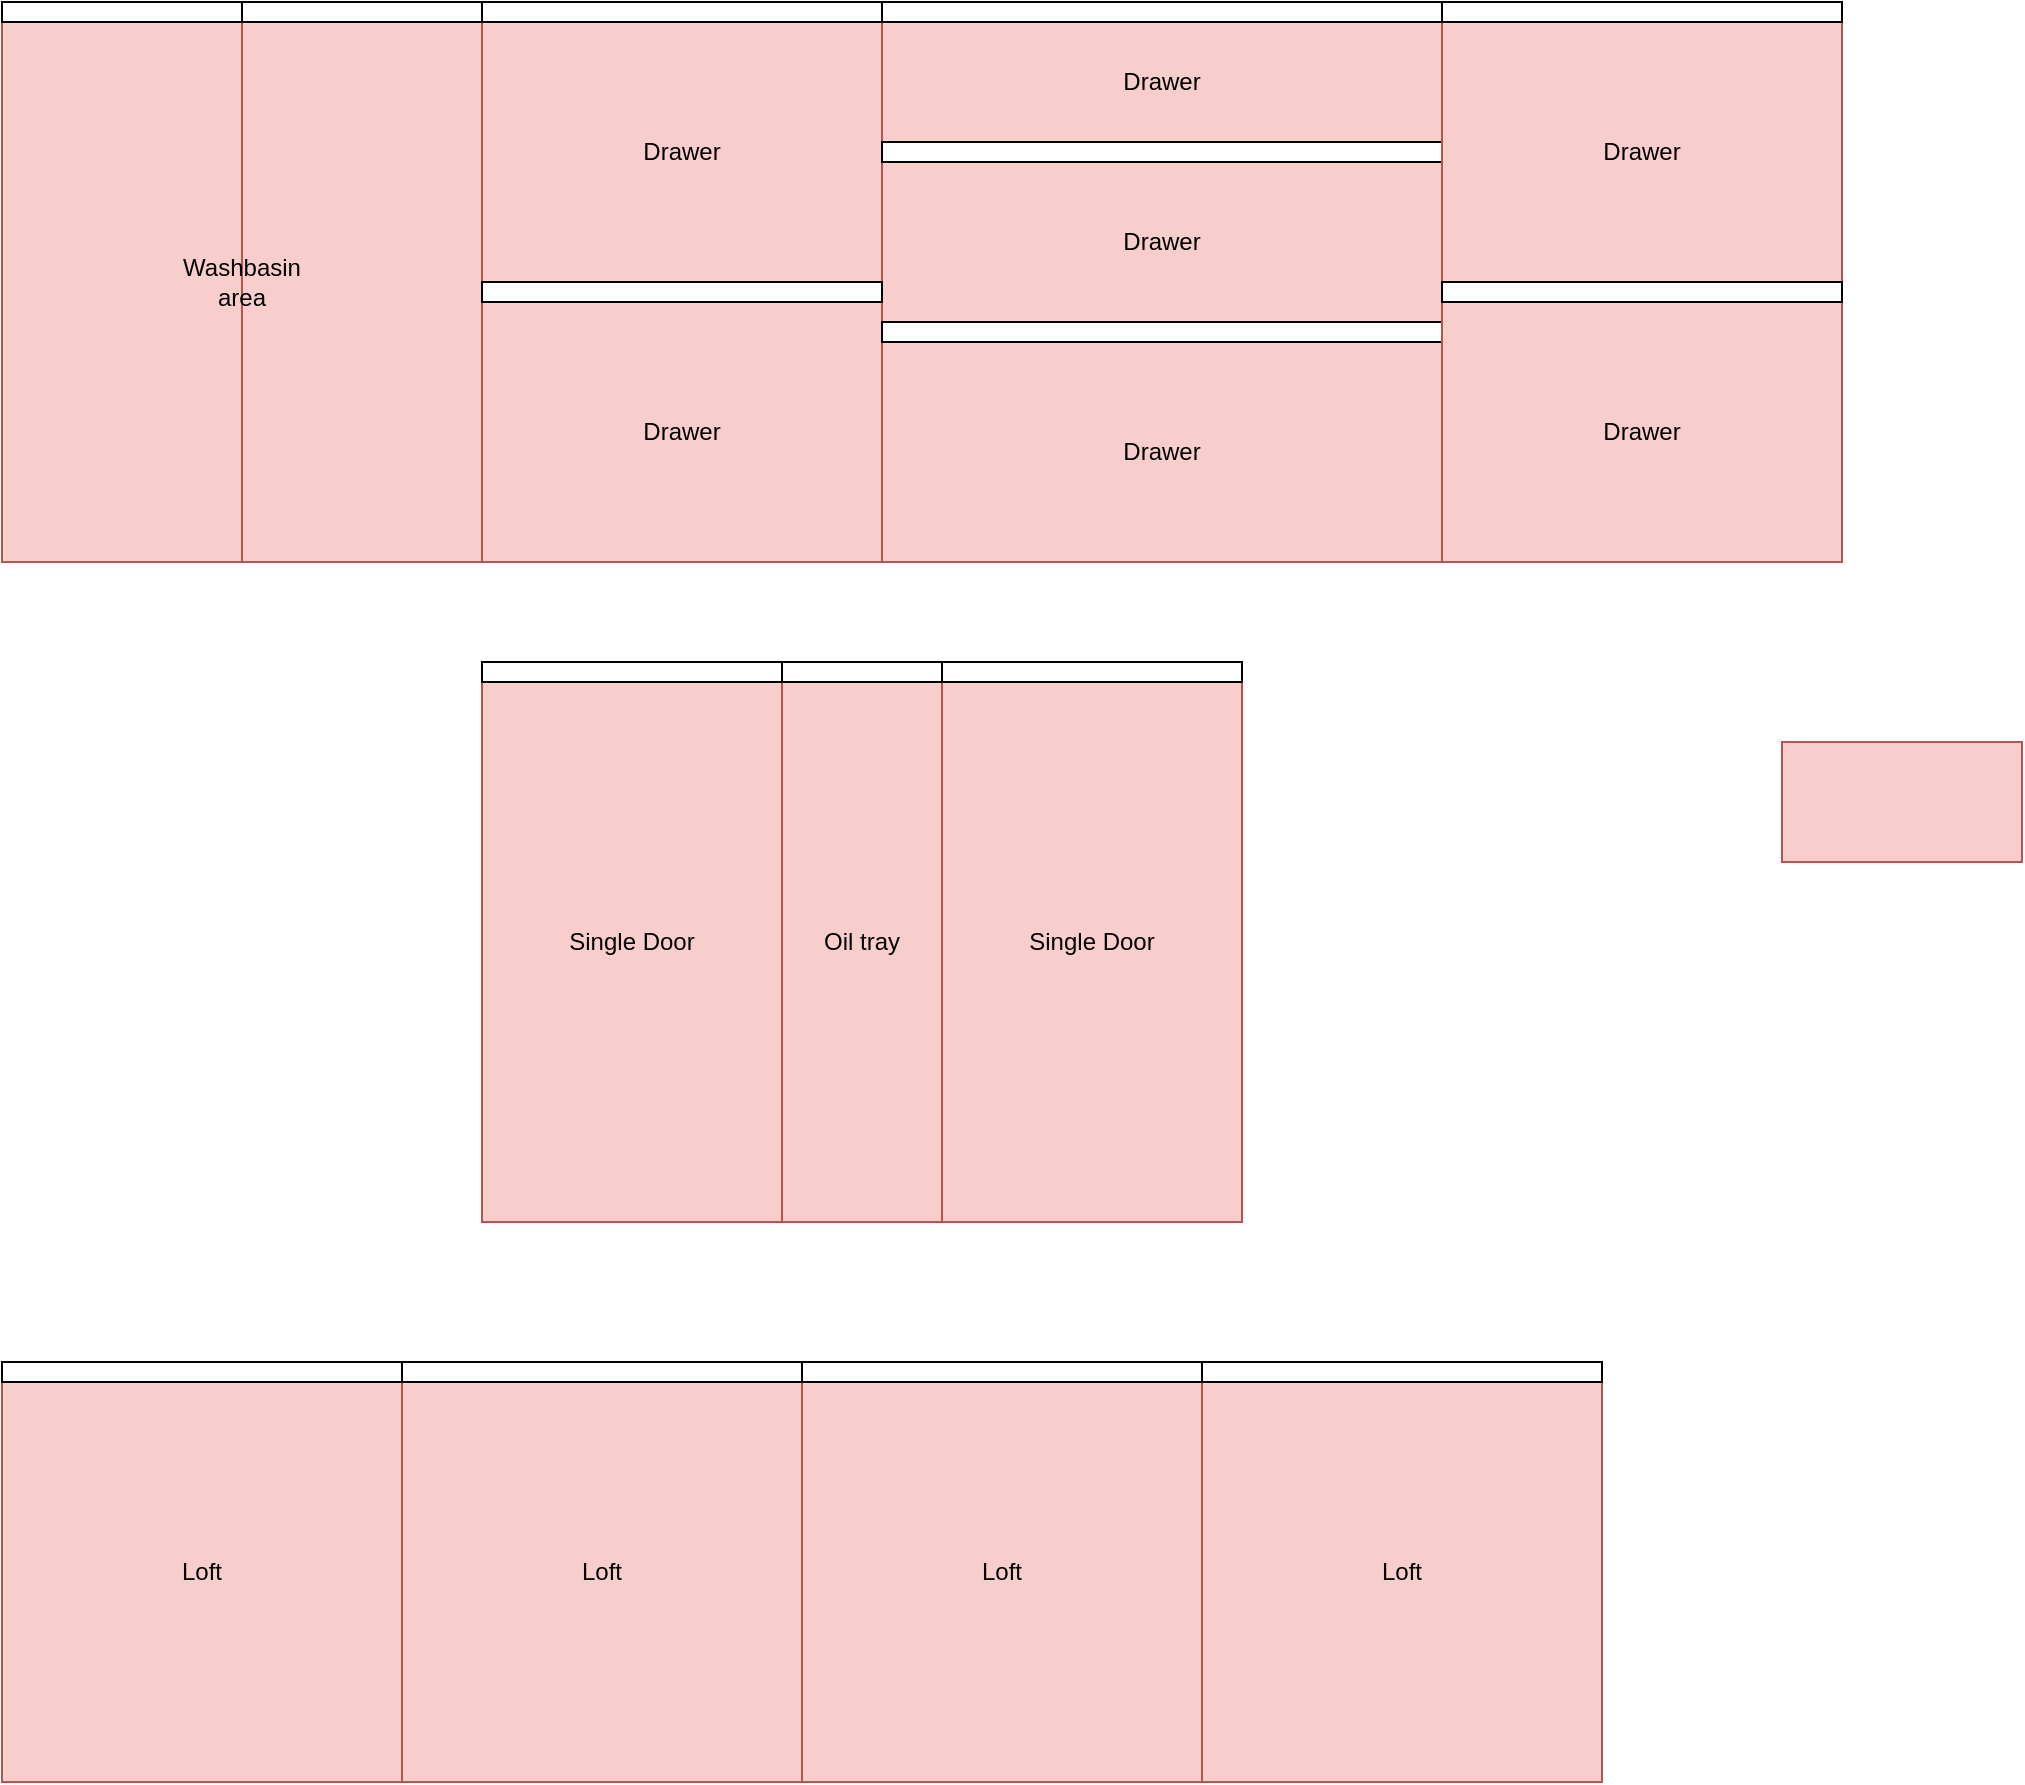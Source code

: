 <mxfile version="21.7.2" type="github">
  <diagram name="Page-1" id="8HD_SMl9Bg74UhcsQl7r">
    <mxGraphModel dx="1306" dy="747" grid="1" gridSize="10" guides="1" tooltips="1" connect="1" arrows="1" fold="1" page="1" pageScale="1" pageWidth="827" pageHeight="1169" math="0" shadow="0">
      <root>
        <mxCell id="0" />
        <mxCell id="1" parent="0" />
        <mxCell id="waCue26EBu-VEAw0NS1q-1" value="" style="rounded=0;whiteSpace=wrap;html=1;container=0;" vertex="1" parent="1">
          <mxGeometry x="40" y="100" width="720" height="280" as="geometry" />
        </mxCell>
        <mxCell id="waCue26EBu-VEAw0NS1q-4" value="" style="group;fillColor=#f8cecc;strokeColor=#b85450;container=0;" vertex="1" connectable="0" parent="1">
          <mxGeometry x="40" y="100" width="120" height="280" as="geometry" />
        </mxCell>
        <mxCell id="waCue26EBu-VEAw0NS1q-5" value="" style="group;fillColor=#f8cecc;strokeColor=#b85450;gradientColor=none;container=0;" vertex="1" connectable="0" parent="1">
          <mxGeometry x="160" y="100" width="120" height="280" as="geometry" />
        </mxCell>
        <mxCell id="waCue26EBu-VEAw0NS1q-12" value="" style="rounded=0;whiteSpace=wrap;html=1;container=0;" vertex="1" parent="1">
          <mxGeometry x="40" y="100" width="120" height="10" as="geometry" />
        </mxCell>
        <mxCell id="waCue26EBu-VEAw0NS1q-15" value="" style="rounded=0;whiteSpace=wrap;html=1;container=0;" vertex="1" parent="1">
          <mxGeometry x="160" y="100" width="120" height="10" as="geometry" />
        </mxCell>
        <mxCell id="waCue26EBu-VEAw0NS1q-16" value="" style="rounded=0;whiteSpace=wrap;html=1;container=0;" vertex="1" parent="1">
          <mxGeometry x="280" y="430" width="380" height="280" as="geometry" />
        </mxCell>
        <mxCell id="waCue26EBu-VEAw0NS1q-27" value="Washbasin area" style="text;html=1;strokeColor=none;fillColor=none;align=center;verticalAlign=middle;whiteSpace=wrap;rounded=0;" vertex="1" parent="1">
          <mxGeometry x="130" y="225" width="60" height="30" as="geometry" />
        </mxCell>
        <mxCell id="waCue26EBu-VEAw0NS1q-32" value="" style="group" vertex="1" connectable="0" parent="1">
          <mxGeometry x="430" y="430" width="80" height="280" as="geometry" />
        </mxCell>
        <mxCell id="waCue26EBu-VEAw0NS1q-2" value="" style="rounded=0;whiteSpace=wrap;html=1;container=0;fillColor=#f8cecc;strokeColor=#b85450;" vertex="1" parent="waCue26EBu-VEAw0NS1q-32">
          <mxGeometry width="80" height="280" as="geometry" />
        </mxCell>
        <mxCell id="waCue26EBu-VEAw0NS1q-3" value="" style="rounded=0;whiteSpace=wrap;html=1;container=0;" vertex="1" parent="waCue26EBu-VEAw0NS1q-32">
          <mxGeometry width="80" height="10" as="geometry" />
        </mxCell>
        <mxCell id="waCue26EBu-VEAw0NS1q-29" value="Oil tray" style="text;html=1;strokeColor=none;fillColor=none;align=center;verticalAlign=middle;whiteSpace=wrap;rounded=0;" vertex="1" parent="waCue26EBu-VEAw0NS1q-32">
          <mxGeometry x="10" y="125" width="60" height="30" as="geometry" />
        </mxCell>
        <mxCell id="waCue26EBu-VEAw0NS1q-73" value="Drawer" style="rounded=0;whiteSpace=wrap;html=1;container=0;fillColor=#f8cecc;strokeColor=#b85450;" vertex="1" parent="1">
          <mxGeometry x="280" y="110" width="200" height="130" as="geometry" />
        </mxCell>
        <mxCell id="waCue26EBu-VEAw0NS1q-74" value="" style="rounded=0;whiteSpace=wrap;html=1;container=0;" vertex="1" parent="1">
          <mxGeometry x="280" y="100" width="200" height="10" as="geometry" />
        </mxCell>
        <mxCell id="waCue26EBu-VEAw0NS1q-76" value="Drawer" style="rounded=0;whiteSpace=wrap;html=1;container=0;fillColor=#f8cecc;strokeColor=#b85450;" vertex="1" parent="1">
          <mxGeometry x="280" y="250" width="200" height="130" as="geometry" />
        </mxCell>
        <mxCell id="waCue26EBu-VEAw0NS1q-8" value="Drawer" style="rounded=0;whiteSpace=wrap;html=1;container=0;fillColor=#f8cecc;strokeColor=#b85450;" vertex="1" parent="1">
          <mxGeometry x="480" y="110" width="280" height="60" as="geometry" />
        </mxCell>
        <mxCell id="waCue26EBu-VEAw0NS1q-6" value="Drawer" style="rounded=0;whiteSpace=wrap;html=1;container=0;fillColor=#f8cecc;strokeColor=#b85450;" vertex="1" parent="1">
          <mxGeometry x="480" y="180" width="280" height="80" as="geometry" />
        </mxCell>
        <mxCell id="waCue26EBu-VEAw0NS1q-79" value="Drawer" style="rounded=0;whiteSpace=wrap;html=1;container=0;fillColor=#f8cecc;strokeColor=#b85450;" vertex="1" parent="1">
          <mxGeometry x="480" y="270" width="280" height="110" as="geometry" />
        </mxCell>
        <mxCell id="waCue26EBu-VEAw0NS1q-9" value="" style="rounded=0;whiteSpace=wrap;html=1;container=0;" vertex="1" parent="1">
          <mxGeometry x="480" y="100" width="280" height="10" as="geometry" />
        </mxCell>
        <mxCell id="waCue26EBu-VEAw0NS1q-80" value="" style="rounded=0;whiteSpace=wrap;html=1;container=0;" vertex="1" parent="1">
          <mxGeometry x="480" y="170" width="280" height="10" as="geometry" />
        </mxCell>
        <mxCell id="waCue26EBu-VEAw0NS1q-81" value="" style="rounded=0;whiteSpace=wrap;html=1;container=0;" vertex="1" parent="1">
          <mxGeometry x="480" y="260" width="280" height="10" as="geometry" />
        </mxCell>
        <mxCell id="waCue26EBu-VEAw0NS1q-82" value="" style="rounded=0;whiteSpace=wrap;html=1;container=0;" vertex="1" parent="1">
          <mxGeometry x="280" y="240" width="200" height="10" as="geometry" />
        </mxCell>
        <mxCell id="waCue26EBu-VEAw0NS1q-84" value="Drawer" style="rounded=0;whiteSpace=wrap;html=1;container=0;fillColor=#f8cecc;strokeColor=#b85450;" vertex="1" parent="1">
          <mxGeometry x="760" y="110" width="200" height="130" as="geometry" />
        </mxCell>
        <mxCell id="waCue26EBu-VEAw0NS1q-85" value="" style="rounded=0;whiteSpace=wrap;html=1;container=0;" vertex="1" parent="1">
          <mxGeometry x="760" y="100" width="200" height="10" as="geometry" />
        </mxCell>
        <mxCell id="waCue26EBu-VEAw0NS1q-86" value="Drawer" style="rounded=0;whiteSpace=wrap;html=1;container=0;fillColor=#f8cecc;strokeColor=#b85450;" vertex="1" parent="1">
          <mxGeometry x="760" y="250" width="200" height="130" as="geometry" />
        </mxCell>
        <mxCell id="waCue26EBu-VEAw0NS1q-87" value="" style="rounded=0;whiteSpace=wrap;html=1;container=0;" vertex="1" parent="1">
          <mxGeometry x="760" y="240" width="200" height="10" as="geometry" />
        </mxCell>
        <mxCell id="waCue26EBu-VEAw0NS1q-88" value="Single Door" style="rounded=0;whiteSpace=wrap;html=1;container=0;fillColor=#f8cecc;strokeColor=#b85450;" vertex="1" parent="1">
          <mxGeometry x="280" y="430" width="150" height="280" as="geometry" />
        </mxCell>
        <mxCell id="waCue26EBu-VEAw0NS1q-89" value="Single Door" style="rounded=0;whiteSpace=wrap;html=1;container=0;fillColor=#f8cecc;strokeColor=#b85450;" vertex="1" parent="1">
          <mxGeometry x="510" y="430" width="150" height="280" as="geometry" />
        </mxCell>
        <mxCell id="waCue26EBu-VEAw0NS1q-26" value="" style="rounded=0;whiteSpace=wrap;html=1;container=0;" vertex="1" parent="1">
          <mxGeometry x="510" y="430" width="150" height="10" as="geometry" />
        </mxCell>
        <mxCell id="waCue26EBu-VEAw0NS1q-90" value="" style="rounded=0;whiteSpace=wrap;html=1;container=0;" vertex="1" parent="1">
          <mxGeometry x="280" y="430" width="150" height="10" as="geometry" />
        </mxCell>
        <mxCell id="waCue26EBu-VEAw0NS1q-91" value="" style="rounded=0;whiteSpace=wrap;html=1;" vertex="1" parent="1">
          <mxGeometry x="40" y="780" width="800" height="210" as="geometry" />
        </mxCell>
        <mxCell id="waCue26EBu-VEAw0NS1q-92" value="Loft" style="rounded=0;whiteSpace=wrap;html=1;fillColor=#f8cecc;strokeColor=#b85450;" vertex="1" parent="1">
          <mxGeometry x="40" y="780" width="200" height="210" as="geometry" />
        </mxCell>
        <mxCell id="waCue26EBu-VEAw0NS1q-93" value="Loft" style="rounded=0;whiteSpace=wrap;html=1;fillColor=#f8cecc;strokeColor=#b85450;" vertex="1" parent="1">
          <mxGeometry x="240" y="780" width="200" height="210" as="geometry" />
        </mxCell>
        <mxCell id="waCue26EBu-VEAw0NS1q-94" value="Loft" style="rounded=0;whiteSpace=wrap;html=1;fillColor=#f8cecc;strokeColor=#b85450;" vertex="1" parent="1">
          <mxGeometry x="440" y="780" width="200" height="210" as="geometry" />
        </mxCell>
        <mxCell id="waCue26EBu-VEAw0NS1q-95" value="Loft" style="rounded=0;whiteSpace=wrap;html=1;fillColor=#f8cecc;strokeColor=#b85450;" vertex="1" parent="1">
          <mxGeometry x="640" y="780" width="200" height="210" as="geometry" />
        </mxCell>
        <mxCell id="waCue26EBu-VEAw0NS1q-96" value="" style="rounded=0;whiteSpace=wrap;html=1;" vertex="1" parent="1">
          <mxGeometry x="40" y="780" width="200" height="10" as="geometry" />
        </mxCell>
        <mxCell id="waCue26EBu-VEAw0NS1q-97" value="" style="rounded=0;whiteSpace=wrap;html=1;" vertex="1" parent="1">
          <mxGeometry x="240" y="780" width="200" height="10" as="geometry" />
        </mxCell>
        <mxCell id="waCue26EBu-VEAw0NS1q-98" value="" style="rounded=0;whiteSpace=wrap;html=1;" vertex="1" parent="1">
          <mxGeometry x="440" y="780" width="200" height="10" as="geometry" />
        </mxCell>
        <mxCell id="waCue26EBu-VEAw0NS1q-99" value="" style="rounded=0;whiteSpace=wrap;html=1;" vertex="1" parent="1">
          <mxGeometry x="640" y="780" width="200" height="10" as="geometry" />
        </mxCell>
        <mxCell id="waCue26EBu-VEAw0NS1q-100" value="" style="rounded=0;whiteSpace=wrap;html=1;fillColor=#f8cecc;strokeColor=#b85450;" vertex="1" parent="1">
          <mxGeometry x="930" y="470" width="120" height="60" as="geometry" />
        </mxCell>
      </root>
    </mxGraphModel>
  </diagram>
</mxfile>
